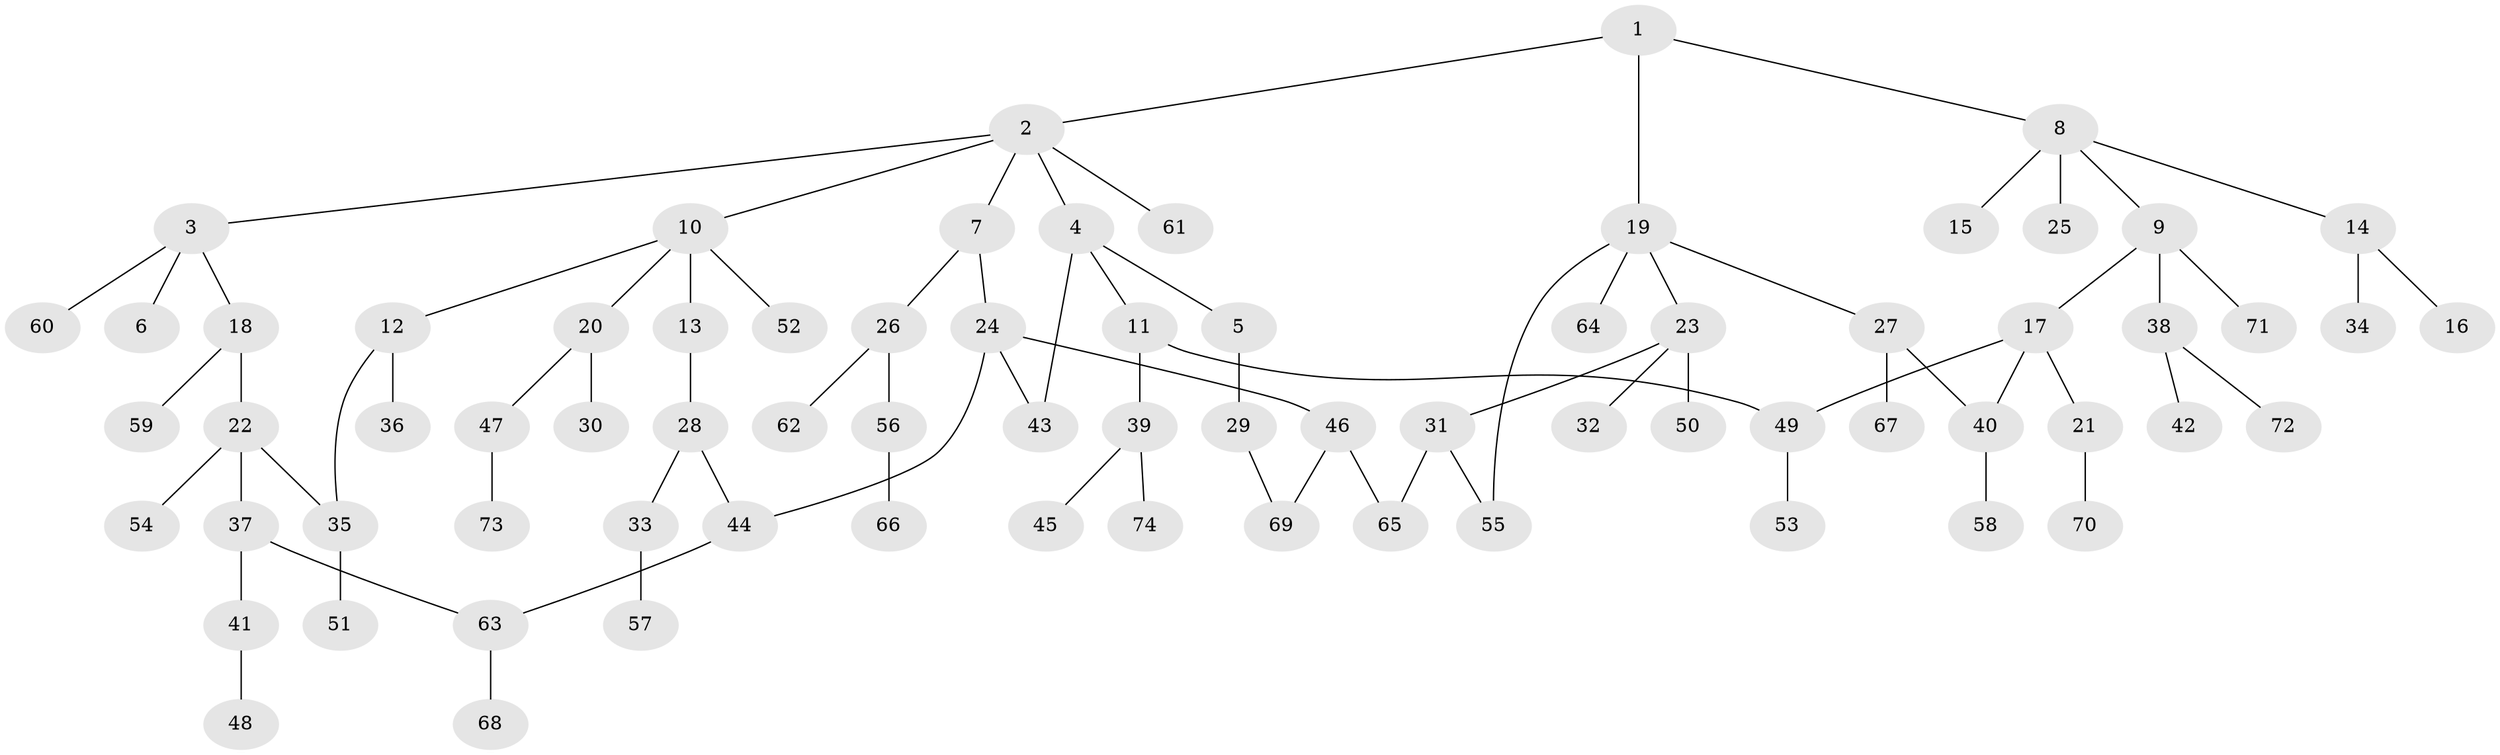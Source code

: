 // coarse degree distribution, {7: 0.020833333333333332, 3: 0.14583333333333334, 4: 0.10416666666666667, 2: 0.22916666666666666, 1: 0.4166666666666667, 6: 0.041666666666666664, 5: 0.041666666666666664}
// Generated by graph-tools (version 1.1) at 2025/23/03/03/25 07:23:31]
// undirected, 74 vertices, 82 edges
graph export_dot {
graph [start="1"]
  node [color=gray90,style=filled];
  1;
  2;
  3;
  4;
  5;
  6;
  7;
  8;
  9;
  10;
  11;
  12;
  13;
  14;
  15;
  16;
  17;
  18;
  19;
  20;
  21;
  22;
  23;
  24;
  25;
  26;
  27;
  28;
  29;
  30;
  31;
  32;
  33;
  34;
  35;
  36;
  37;
  38;
  39;
  40;
  41;
  42;
  43;
  44;
  45;
  46;
  47;
  48;
  49;
  50;
  51;
  52;
  53;
  54;
  55;
  56;
  57;
  58;
  59;
  60;
  61;
  62;
  63;
  64;
  65;
  66;
  67;
  68;
  69;
  70;
  71;
  72;
  73;
  74;
  1 -- 2;
  1 -- 8;
  1 -- 19;
  2 -- 3;
  2 -- 4;
  2 -- 7;
  2 -- 10;
  2 -- 61;
  3 -- 6;
  3 -- 18;
  3 -- 60;
  4 -- 5;
  4 -- 11;
  4 -- 43;
  5 -- 29;
  7 -- 24;
  7 -- 26;
  8 -- 9;
  8 -- 14;
  8 -- 15;
  8 -- 25;
  9 -- 17;
  9 -- 38;
  9 -- 71;
  10 -- 12;
  10 -- 13;
  10 -- 20;
  10 -- 52;
  11 -- 39;
  11 -- 49;
  12 -- 35;
  12 -- 36;
  13 -- 28;
  14 -- 16;
  14 -- 34;
  17 -- 21;
  17 -- 40;
  17 -- 49;
  18 -- 22;
  18 -- 59;
  19 -- 23;
  19 -- 27;
  19 -- 55;
  19 -- 64;
  20 -- 30;
  20 -- 47;
  21 -- 70;
  22 -- 37;
  22 -- 54;
  22 -- 35;
  23 -- 31;
  23 -- 32;
  23 -- 50;
  24 -- 43;
  24 -- 46;
  24 -- 44;
  26 -- 56;
  26 -- 62;
  27 -- 40;
  27 -- 67;
  28 -- 33;
  28 -- 44;
  29 -- 69;
  31 -- 65;
  31 -- 55;
  33 -- 57;
  35 -- 51;
  37 -- 41;
  37 -- 63;
  38 -- 42;
  38 -- 72;
  39 -- 45;
  39 -- 74;
  40 -- 58;
  41 -- 48;
  44 -- 63;
  46 -- 65;
  46 -- 69;
  47 -- 73;
  49 -- 53;
  56 -- 66;
  63 -- 68;
}
